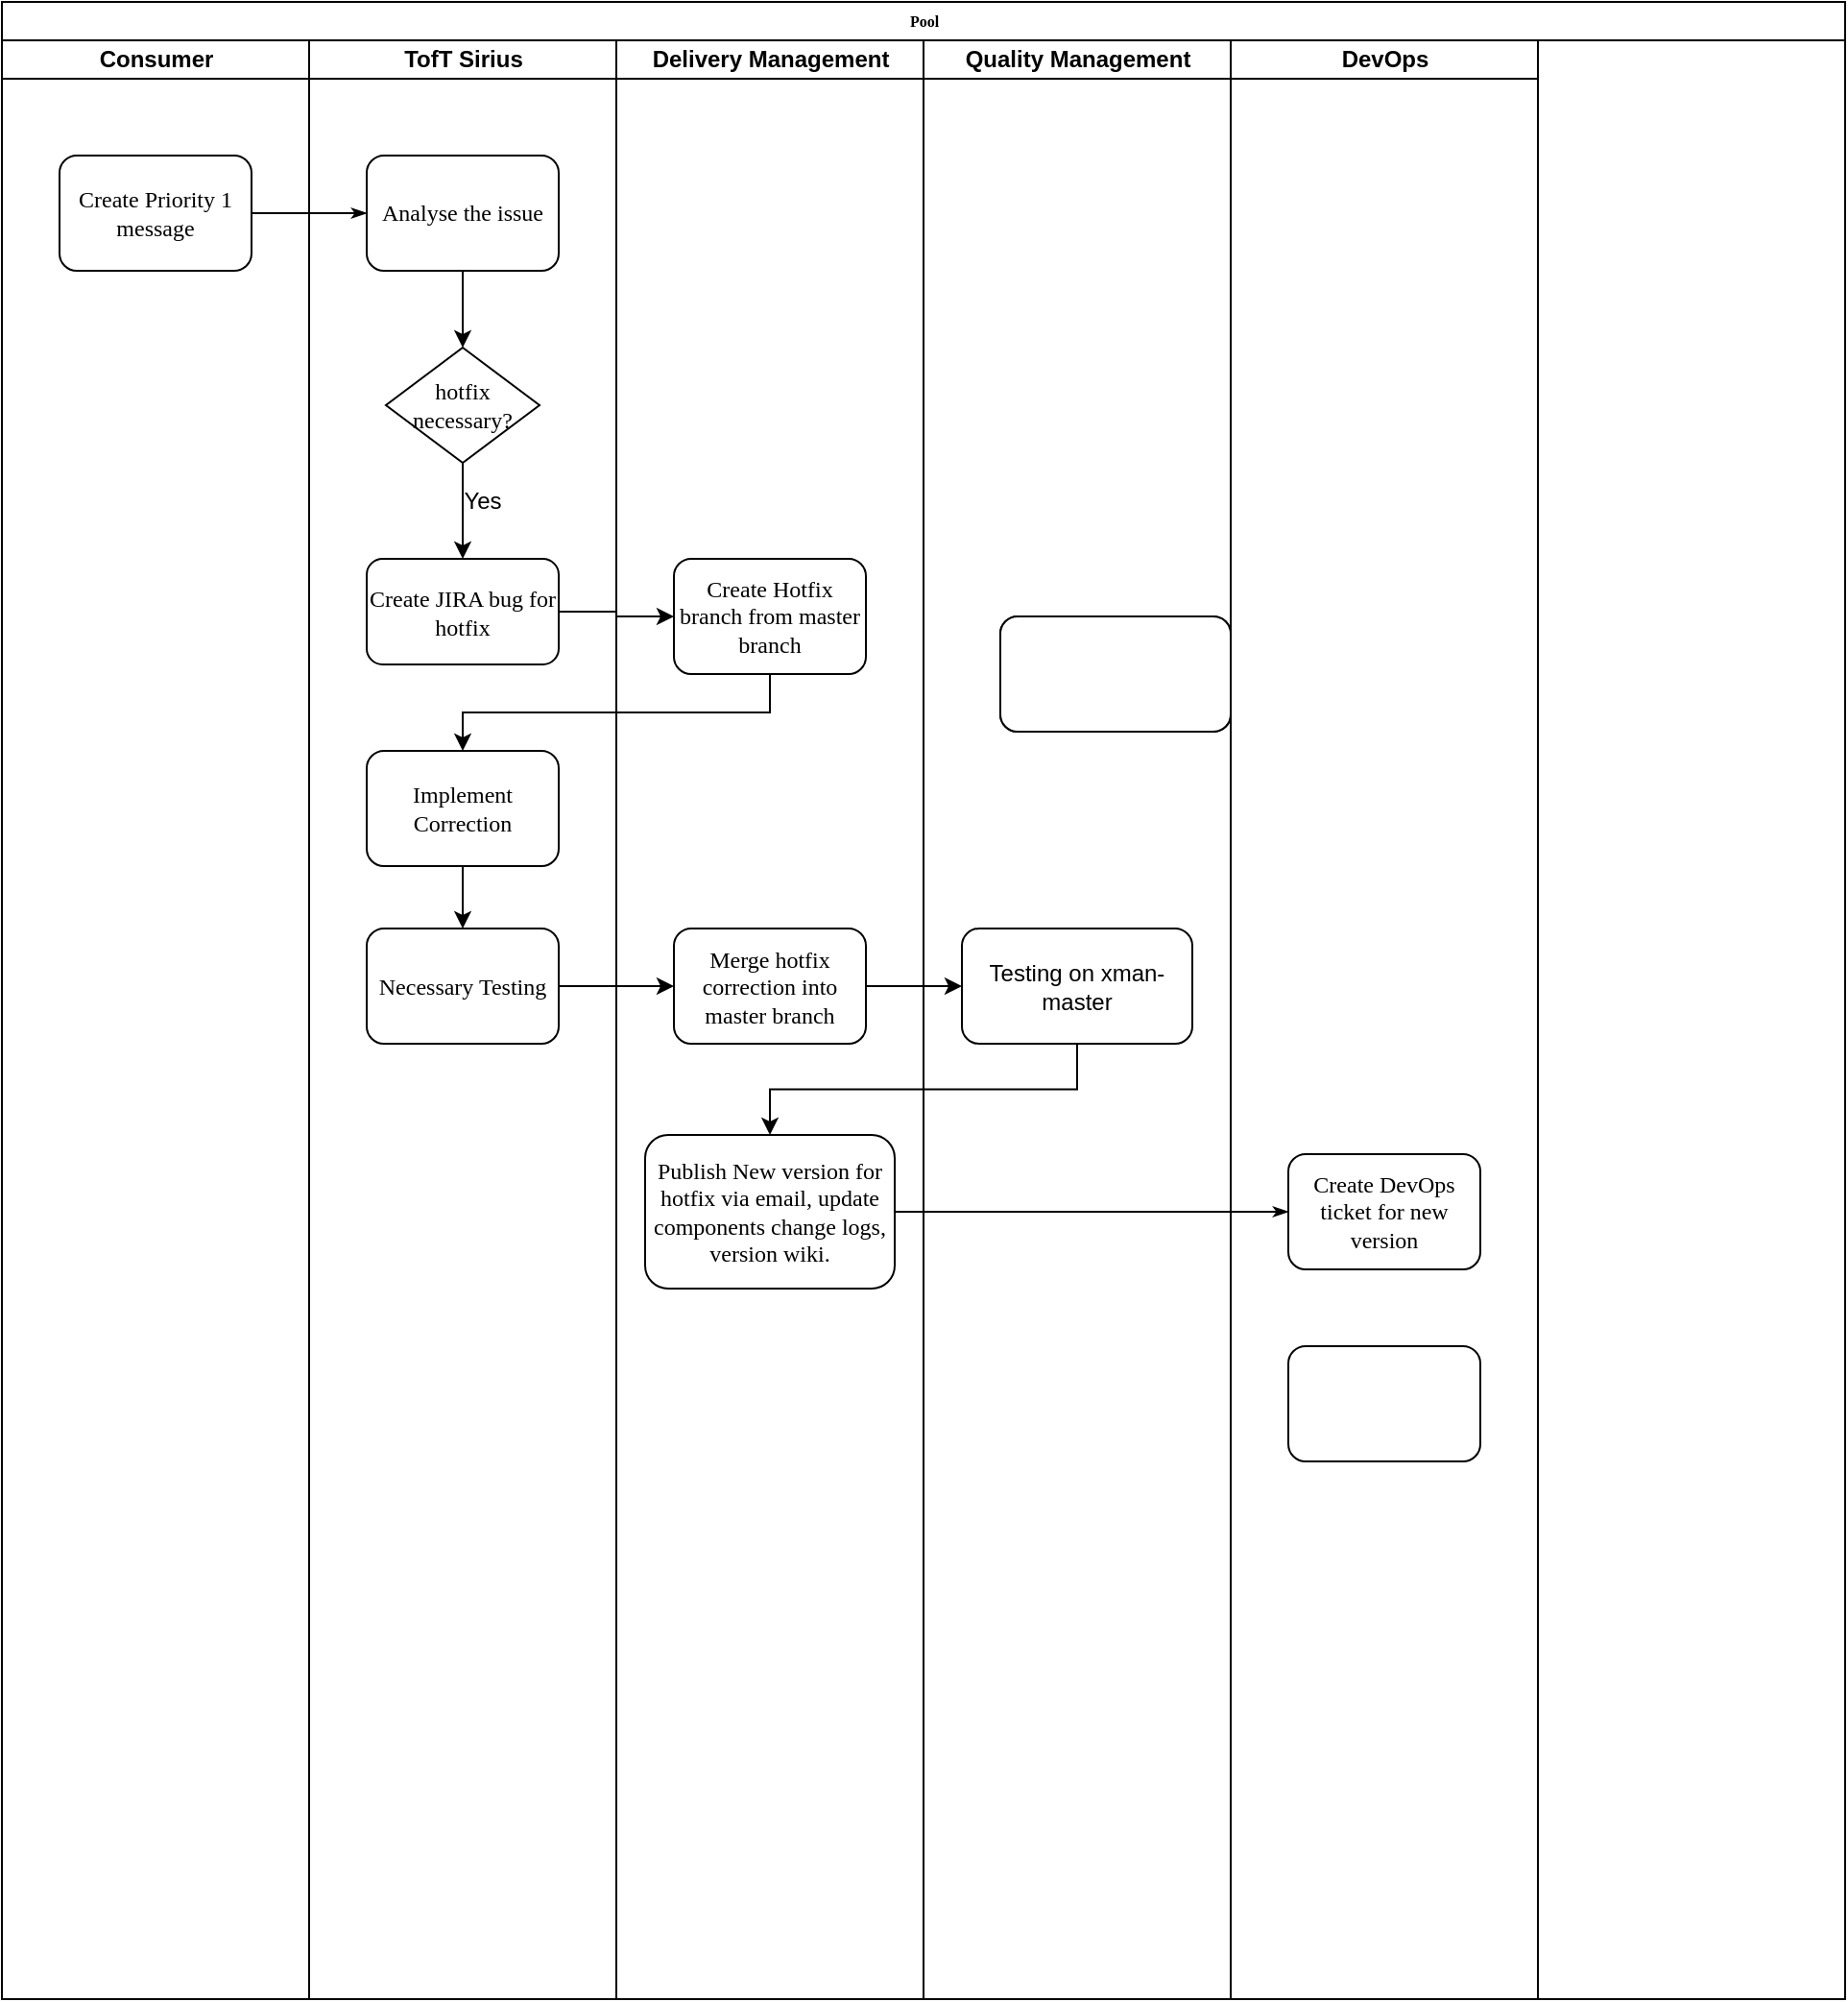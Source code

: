 <mxfile version="13.9.1" type="github">
  <diagram name="Page-1" id="74e2e168-ea6b-b213-b513-2b3c1d86103e">
    <mxGraphModel dx="1724" dy="815" grid="1" gridSize="10" guides="1" tooltips="1" connect="1" arrows="1" fold="1" page="1" pageScale="1" pageWidth="1100" pageHeight="850" background="#ffffff" math="0" shadow="0">
      <root>
        <mxCell id="0" />
        <mxCell id="1" parent="0" />
        <mxCell id="77e6c97f196da883-1" value="Pool" style="swimlane;html=1;childLayout=stackLayout;startSize=20;rounded=0;shadow=0;labelBackgroundColor=none;strokeWidth=1;fontFamily=Verdana;fontSize=8;align=center;" parent="1" vertex="1">
          <mxGeometry x="70" y="40" width="960" height="1040" as="geometry" />
        </mxCell>
        <mxCell id="77e6c97f196da883-2" value="Consumer" style="swimlane;html=1;startSize=20;" parent="77e6c97f196da883-1" vertex="1">
          <mxGeometry y="20" width="160" height="1020" as="geometry" />
        </mxCell>
        <mxCell id="77e6c97f196da883-8" value="&lt;font style=&quot;font-size: 12px&quot;&gt;Create Priority 1 message&lt;/font&gt;" style="rounded=1;whiteSpace=wrap;html=1;shadow=0;labelBackgroundColor=none;strokeWidth=1;fontFamily=Verdana;fontSize=8;align=center;" parent="77e6c97f196da883-2" vertex="1">
          <mxGeometry x="30" y="60" width="100" height="60" as="geometry" />
        </mxCell>
        <mxCell id="77e6c97f196da883-26" style="edgeStyle=orthogonalEdgeStyle;rounded=1;html=1;labelBackgroundColor=none;startArrow=none;startFill=0;startSize=5;endArrow=classicThin;endFill=1;endSize=5;jettySize=auto;orthogonalLoop=1;strokeWidth=1;fontFamily=Verdana;fontSize=8;entryX=0;entryY=0.5;entryDx=0;entryDy=0;" parent="77e6c97f196da883-1" source="77e6c97f196da883-8" target="MvGyPjm9KPLf8DTey6Z1-5" edge="1">
          <mxGeometry relative="1" as="geometry" />
        </mxCell>
        <mxCell id="107ba76e4e335f99-6" style="edgeStyle=orthogonalEdgeStyle;rounded=1;html=1;labelBackgroundColor=none;startArrow=none;startFill=0;startSize=5;endArrow=classicThin;endFill=1;endSize=5;jettySize=auto;orthogonalLoop=1;strokeWidth=1;fontFamily=Verdana;fontSize=8;entryX=0;entryY=0.5;entryDx=0;entryDy=0;" parent="77e6c97f196da883-1" source="77e6c97f196da883-14" target="MvGyPjm9KPLf8DTey6Z1-16" edge="1">
          <mxGeometry relative="1" as="geometry">
            <mxPoint x="510" y="610" as="targetPoint" />
          </mxGeometry>
        </mxCell>
        <mxCell id="77e6c97f196da883-3" value="TofT Sirius" style="swimlane;html=1;startSize=20;" parent="77e6c97f196da883-1" vertex="1">
          <mxGeometry x="160" y="20" width="160" height="1020" as="geometry" />
        </mxCell>
        <mxCell id="77e6c97f196da883-9" value="&lt;font style=&quot;font-size: 12px&quot;&gt;Create JIRA bug for hotfix&lt;/font&gt;" style="rounded=1;whiteSpace=wrap;html=1;shadow=0;labelBackgroundColor=none;strokeWidth=1;fontFamily=Verdana;fontSize=8;align=center;" parent="77e6c97f196da883-3" vertex="1">
          <mxGeometry x="30" y="270" width="100" height="55" as="geometry" />
        </mxCell>
        <mxCell id="MvGyPjm9KPLf8DTey6Z1-8" style="edgeStyle=orthogonalEdgeStyle;rounded=0;orthogonalLoop=1;jettySize=auto;html=1;exitX=0.5;exitY=1;exitDx=0;exitDy=0;entryX=0.5;entryY=0;entryDx=0;entryDy=0;" edge="1" parent="77e6c97f196da883-3" source="MvGyPjm9KPLf8DTey6Z1-5" target="MvGyPjm9KPLf8DTey6Z1-7">
          <mxGeometry relative="1" as="geometry" />
        </mxCell>
        <mxCell id="MvGyPjm9KPLf8DTey6Z1-5" value="&lt;font style=&quot;font-size: 12px&quot;&gt;Analyse the issue&lt;/font&gt;" style="rounded=1;whiteSpace=wrap;html=1;shadow=0;labelBackgroundColor=none;strokeWidth=1;fontFamily=Verdana;fontSize=8;align=center;" vertex="1" parent="77e6c97f196da883-3">
          <mxGeometry x="30" y="60" width="100" height="60" as="geometry" />
        </mxCell>
        <mxCell id="MvGyPjm9KPLf8DTey6Z1-12" style="edgeStyle=orthogonalEdgeStyle;rounded=0;orthogonalLoop=1;jettySize=auto;html=1;exitX=0.5;exitY=1;exitDx=0;exitDy=0;entryX=0.5;entryY=0;entryDx=0;entryDy=0;" edge="1" parent="77e6c97f196da883-3" source="MvGyPjm9KPLf8DTey6Z1-7" target="77e6c97f196da883-9">
          <mxGeometry relative="1" as="geometry" />
        </mxCell>
        <mxCell id="MvGyPjm9KPLf8DTey6Z1-7" value="&lt;font style=&quot;font-size: 12px&quot;&gt;hotfix necessary?&lt;/font&gt;" style="rhombus;whiteSpace=wrap;html=1;rounded=0;shadow=0;labelBackgroundColor=none;strokeWidth=1;fontFamily=Verdana;fontSize=8;align=center;" vertex="1" parent="77e6c97f196da883-3">
          <mxGeometry x="40" y="160" width="80" height="60" as="geometry" />
        </mxCell>
        <mxCell id="MvGyPjm9KPLf8DTey6Z1-10" value="Yes" style="text;html=1;resizable=0;autosize=1;align=center;verticalAlign=middle;points=[];fillColor=none;strokeColor=none;rounded=0;" vertex="1" parent="77e6c97f196da883-3">
          <mxGeometry x="70" y="230" width="40" height="20" as="geometry" />
        </mxCell>
        <mxCell id="MvGyPjm9KPLf8DTey6Z1-23" style="edgeStyle=orthogonalEdgeStyle;rounded=0;orthogonalLoop=1;jettySize=auto;html=1;exitX=0.5;exitY=1;exitDx=0;exitDy=0;entryX=0.5;entryY=0;entryDx=0;entryDy=0;" edge="1" parent="77e6c97f196da883-3" source="MvGyPjm9KPLf8DTey6Z1-20" target="MvGyPjm9KPLf8DTey6Z1-22">
          <mxGeometry relative="1" as="geometry" />
        </mxCell>
        <mxCell id="MvGyPjm9KPLf8DTey6Z1-20" value="&lt;font style=&quot;font-size: 12px&quot;&gt;Implement Correction&lt;/font&gt;" style="rounded=1;whiteSpace=wrap;html=1;shadow=0;labelBackgroundColor=none;strokeWidth=1;fontFamily=Verdana;fontSize=8;align=center;" vertex="1" parent="77e6c97f196da883-3">
          <mxGeometry x="30" y="370" width="100" height="60" as="geometry" />
        </mxCell>
        <mxCell id="MvGyPjm9KPLf8DTey6Z1-22" value="&lt;font style=&quot;font-size: 12px&quot;&gt;Necessary Testing&lt;/font&gt;" style="rounded=1;whiteSpace=wrap;html=1;shadow=0;labelBackgroundColor=none;strokeWidth=1;fontFamily=Verdana;fontSize=8;align=center;" vertex="1" parent="77e6c97f196da883-3">
          <mxGeometry x="30" y="462.5" width="100" height="60" as="geometry" />
        </mxCell>
        <mxCell id="77e6c97f196da883-4" value="Delivery Management" style="swimlane;html=1;startSize=20;" parent="77e6c97f196da883-1" vertex="1">
          <mxGeometry x="320" y="20" width="160" height="1020" as="geometry" />
        </mxCell>
        <mxCell id="77e6c97f196da883-12" value="&lt;font style=&quot;font-size: 12px&quot;&gt;Merge hotfix correction into master branch&lt;/font&gt;" style="rounded=1;whiteSpace=wrap;html=1;shadow=0;labelBackgroundColor=none;strokeWidth=1;fontFamily=Verdana;fontSize=8;align=center;" parent="77e6c97f196da883-4" vertex="1">
          <mxGeometry x="30" y="462.5" width="100" height="60" as="geometry" />
        </mxCell>
        <mxCell id="77e6c97f196da883-14" value="&lt;font style=&quot;font-size: 12px&quot;&gt;Publish New version for hotfix via email, update components change logs, version wiki.&lt;/font&gt;" style="rounded=1;whiteSpace=wrap;html=1;shadow=0;labelBackgroundColor=none;strokeWidth=1;fontFamily=Verdana;fontSize=8;align=center;" parent="77e6c97f196da883-4" vertex="1">
          <mxGeometry x="15" y="570" width="130" height="80" as="geometry" />
        </mxCell>
        <mxCell id="77e6c97f196da883-11" value="&lt;font style=&quot;font-size: 12px&quot;&gt;Create Hotfix branch from master branch&lt;/font&gt;" style="rounded=1;whiteSpace=wrap;html=1;shadow=0;labelBackgroundColor=none;strokeWidth=1;fontFamily=Verdana;fontSize=8;align=center;" parent="77e6c97f196da883-4" vertex="1">
          <mxGeometry x="30" y="270" width="100" height="60" as="geometry" />
        </mxCell>
        <object label="" id="MvGyPjm9KPLf8DTey6Z1-9">
          <mxCell style="edgeStyle=orthogonalEdgeStyle;rounded=0;orthogonalLoop=1;jettySize=auto;html=1;exitX=1;exitY=0.5;exitDx=0;exitDy=0;entryX=0;entryY=0.5;entryDx=0;entryDy=0;" edge="1" parent="77e6c97f196da883-1" source="77e6c97f196da883-9" target="77e6c97f196da883-11">
            <mxGeometry relative="1" as="geometry" />
          </mxCell>
        </object>
        <mxCell id="77e6c97f196da883-6" value="Quality Management" style="swimlane;html=1;startSize=20;" parent="77e6c97f196da883-1" vertex="1">
          <mxGeometry x="480" y="20" width="160" height="1020" as="geometry" />
        </mxCell>
        <mxCell id="MvGyPjm9KPLf8DTey6Z1-3" value="Testing on xman-master" style="rounded=1;whiteSpace=wrap;html=1;" vertex="1" parent="77e6c97f196da883-6">
          <mxGeometry x="20" y="462.5" width="120" height="60" as="geometry" />
        </mxCell>
        <mxCell id="MvGyPjm9KPLf8DTey6Z1-13" value="DevOps" style="swimlane;html=1;startSize=20;" vertex="1" parent="77e6c97f196da883-1">
          <mxGeometry x="640" y="20" width="160" height="1020" as="geometry" />
        </mxCell>
        <mxCell id="MvGyPjm9KPLf8DTey6Z1-16" value="&lt;font style=&quot;font-size: 12px&quot;&gt;Create DevOps ticket for new version&lt;/font&gt;" style="rounded=1;whiteSpace=wrap;html=1;shadow=0;labelBackgroundColor=none;strokeWidth=1;fontFamily=Verdana;fontSize=8;align=center;" vertex="1" parent="MvGyPjm9KPLf8DTey6Z1-13">
          <mxGeometry x="30" y="580" width="100" height="60" as="geometry" />
        </mxCell>
        <mxCell id="MvGyPjm9KPLf8DTey6Z1-17" value="" style="rounded=1;whiteSpace=wrap;html=1;shadow=0;labelBackgroundColor=none;strokeWidth=1;fontFamily=Verdana;fontSize=8;align=center;" vertex="1" parent="MvGyPjm9KPLf8DTey6Z1-13">
          <mxGeometry x="30" y="680" width="100" height="60" as="geometry" />
        </mxCell>
        <mxCell id="MvGyPjm9KPLf8DTey6Z1-21" style="edgeStyle=orthogonalEdgeStyle;rounded=0;orthogonalLoop=1;jettySize=auto;html=1;exitX=0.5;exitY=1;exitDx=0;exitDy=0;entryX=0.5;entryY=0;entryDx=0;entryDy=0;" edge="1" parent="77e6c97f196da883-1" source="77e6c97f196da883-11" target="MvGyPjm9KPLf8DTey6Z1-20">
          <mxGeometry relative="1" as="geometry" />
        </mxCell>
        <mxCell id="MvGyPjm9KPLf8DTey6Z1-24" style="edgeStyle=orthogonalEdgeStyle;rounded=0;orthogonalLoop=1;jettySize=auto;html=1;exitX=1;exitY=0.5;exitDx=0;exitDy=0;entryX=0;entryY=0.5;entryDx=0;entryDy=0;" edge="1" parent="77e6c97f196da883-1" source="MvGyPjm9KPLf8DTey6Z1-22" target="77e6c97f196da883-12">
          <mxGeometry relative="1" as="geometry" />
        </mxCell>
        <mxCell id="MvGyPjm9KPLf8DTey6Z1-36" style="edgeStyle=orthogonalEdgeStyle;rounded=0;orthogonalLoop=1;jettySize=auto;html=1;exitX=1;exitY=0.5;exitDx=0;exitDy=0;entryX=0;entryY=0.5;entryDx=0;entryDy=0;" edge="1" parent="77e6c97f196da883-1" source="77e6c97f196da883-12" target="MvGyPjm9KPLf8DTey6Z1-3">
          <mxGeometry relative="1" as="geometry" />
        </mxCell>
        <mxCell id="MvGyPjm9KPLf8DTey6Z1-37" style="edgeStyle=orthogonalEdgeStyle;rounded=0;orthogonalLoop=1;jettySize=auto;html=1;exitX=0.5;exitY=1;exitDx=0;exitDy=0;entryX=0.5;entryY=0;entryDx=0;entryDy=0;" edge="1" parent="77e6c97f196da883-1" source="MvGyPjm9KPLf8DTey6Z1-3" target="77e6c97f196da883-14">
          <mxGeometry relative="1" as="geometry" />
        </mxCell>
        <mxCell id="MvGyPjm9KPLf8DTey6Z1-1" value="" style="rounded=1;whiteSpace=wrap;html=1;" vertex="1" parent="1">
          <mxGeometry x="590" y="360" width="120" height="60" as="geometry" />
        </mxCell>
        <mxCell id="MvGyPjm9KPLf8DTey6Z1-2" value="" style="rounded=1;whiteSpace=wrap;html=1;" vertex="1" parent="1">
          <mxGeometry x="590" y="360" width="120" height="60" as="geometry" />
        </mxCell>
      </root>
    </mxGraphModel>
  </diagram>
</mxfile>
